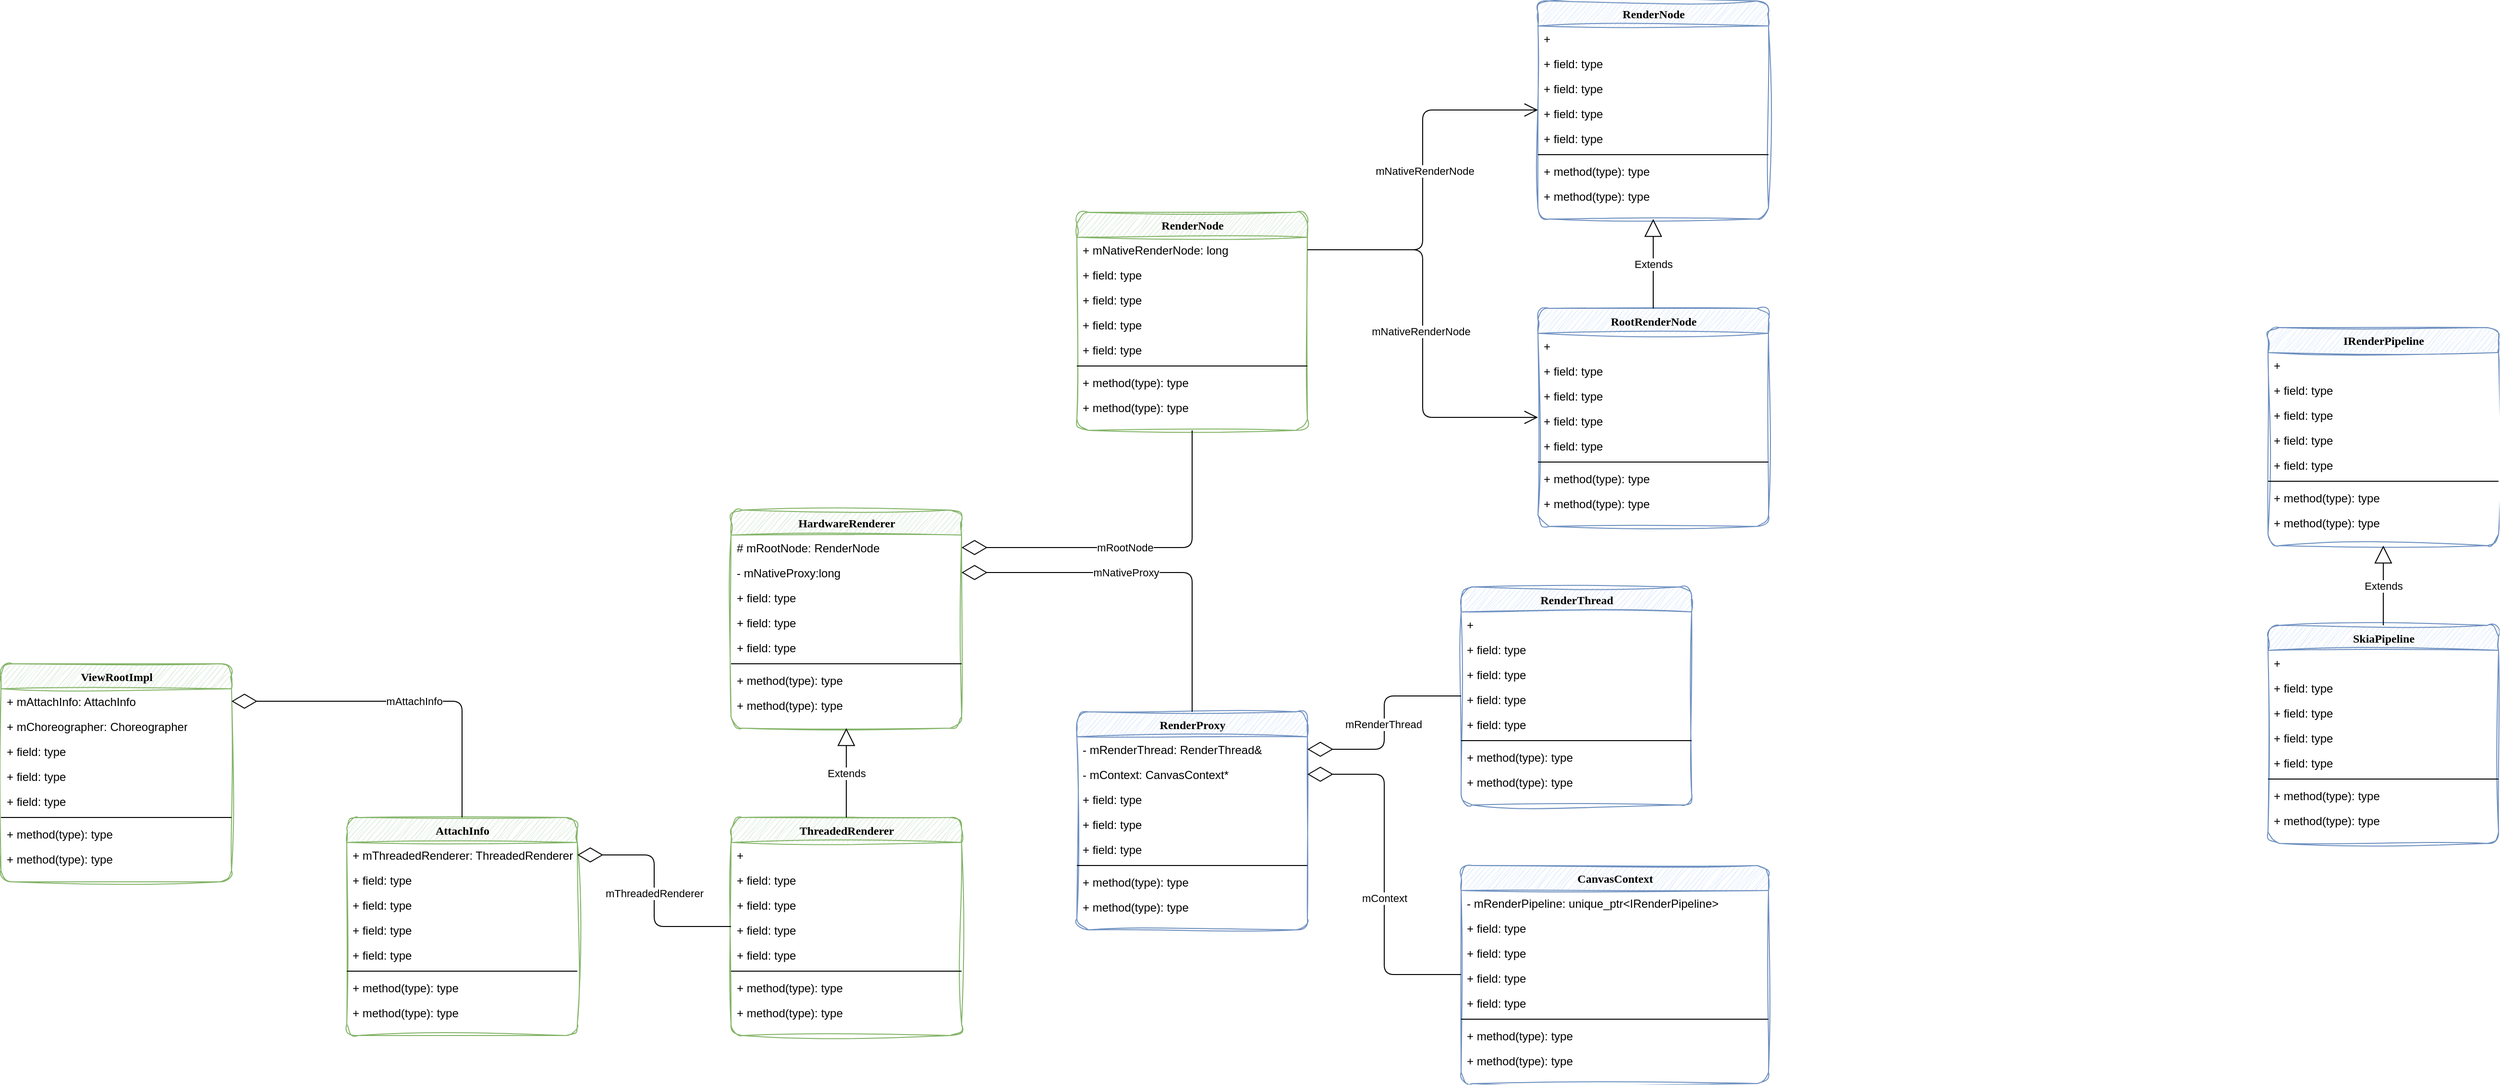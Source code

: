 <mxfile version="25.0.3">
  <diagram name="Page-1" id="9f46799a-70d6-7492-0946-bef42562c5a5">
    <mxGraphModel dx="1736" dy="1809" grid="1" gridSize="10" guides="1" tooltips="1" connect="1" arrows="1" fold="1" page="1" pageScale="1" pageWidth="1100" pageHeight="850" background="none" math="0" shadow="0">
      <root>
        <mxCell id="0" />
        <mxCell id="1" parent="0" />
        <mxCell id="78961159f06e98e8-17" value="ViewRootImpl" style="swimlane;html=1;fontStyle=1;align=center;verticalAlign=top;childLayout=stackLayout;horizontal=1;startSize=26;horizontalStack=0;resizeParent=1;resizeLast=0;collapsible=1;marginBottom=0;swimlaneFillColor=#ffffff;rounded=1;shadow=0;comic=0;labelBackgroundColor=none;strokeWidth=1;fillColor=#d5e8d4;fontFamily=Verdana;fontSize=12;strokeColor=#82b366;sketch=1;curveFitting=1;jiggle=2;" parent="1" vertex="1">
          <mxGeometry x="120" y="80" width="240" height="227" as="geometry" />
        </mxCell>
        <mxCell id="78961159f06e98e8-21" value="+ mAttachInfo: AttachInfo" style="text;html=1;strokeColor=none;fillColor=none;align=left;verticalAlign=top;spacingLeft=4;spacingRight=4;whiteSpace=wrap;overflow=hidden;rotatable=0;points=[[0,0.5],[1,0.5]];portConstraint=eastwest;" parent="78961159f06e98e8-17" vertex="1">
          <mxGeometry y="26" width="240" height="26" as="geometry" />
        </mxCell>
        <mxCell id="78961159f06e98e8-23" value="+ mChoreographer: Choreographer" style="text;html=1;strokeColor=none;fillColor=none;align=left;verticalAlign=top;spacingLeft=4;spacingRight=4;whiteSpace=wrap;overflow=hidden;rotatable=0;points=[[0,0.5],[1,0.5]];portConstraint=eastwest;" parent="78961159f06e98e8-17" vertex="1">
          <mxGeometry y="52" width="240" height="26" as="geometry" />
        </mxCell>
        <mxCell id="78961159f06e98e8-25" value="+ field: type" style="text;html=1;strokeColor=none;fillColor=none;align=left;verticalAlign=top;spacingLeft=4;spacingRight=4;whiteSpace=wrap;overflow=hidden;rotatable=0;points=[[0,0.5],[1,0.5]];portConstraint=eastwest;" parent="78961159f06e98e8-17" vertex="1">
          <mxGeometry y="78" width="240" height="26" as="geometry" />
        </mxCell>
        <mxCell id="78961159f06e98e8-26" value="+ field: type" style="text;html=1;strokeColor=none;fillColor=none;align=left;verticalAlign=top;spacingLeft=4;spacingRight=4;whiteSpace=wrap;overflow=hidden;rotatable=0;points=[[0,0.5],[1,0.5]];portConstraint=eastwest;" parent="78961159f06e98e8-17" vertex="1">
          <mxGeometry y="104" width="240" height="26" as="geometry" />
        </mxCell>
        <mxCell id="78961159f06e98e8-24" value="+ field: type" style="text;html=1;strokeColor=none;fillColor=none;align=left;verticalAlign=top;spacingLeft=4;spacingRight=4;whiteSpace=wrap;overflow=hidden;rotatable=0;points=[[0,0.5],[1,0.5]];portConstraint=eastwest;" parent="78961159f06e98e8-17" vertex="1">
          <mxGeometry y="130" width="240" height="26" as="geometry" />
        </mxCell>
        <mxCell id="78961159f06e98e8-19" value="" style="line;html=1;strokeWidth=1;fillColor=none;align=left;verticalAlign=middle;spacingTop=-1;spacingLeft=3;spacingRight=3;rotatable=0;labelPosition=right;points=[];portConstraint=eastwest;" parent="78961159f06e98e8-17" vertex="1">
          <mxGeometry y="156" width="240" height="8" as="geometry" />
        </mxCell>
        <mxCell id="78961159f06e98e8-20" value="+ method(type): type" style="text;html=1;strokeColor=none;fillColor=none;align=left;verticalAlign=top;spacingLeft=4;spacingRight=4;whiteSpace=wrap;overflow=hidden;rotatable=0;points=[[0,0.5],[1,0.5]];portConstraint=eastwest;" parent="78961159f06e98e8-17" vertex="1">
          <mxGeometry y="164" width="240" height="26" as="geometry" />
        </mxCell>
        <mxCell id="78961159f06e98e8-27" value="+ method(type): type" style="text;html=1;strokeColor=none;fillColor=none;align=left;verticalAlign=top;spacingLeft=4;spacingRight=4;whiteSpace=wrap;overflow=hidden;rotatable=0;points=[[0,0.5],[1,0.5]];portConstraint=eastwest;" parent="78961159f06e98e8-17" vertex="1">
          <mxGeometry y="190" width="240" height="26" as="geometry" />
        </mxCell>
        <mxCell id="otttcu7d9Ce8A3Ge1HaT-2" value="&lt;div&gt;AttachInfo&lt;/div&gt;" style="swimlane;html=1;fontStyle=1;align=center;verticalAlign=top;childLayout=stackLayout;horizontal=1;startSize=26;horizontalStack=0;resizeParent=1;resizeLast=0;collapsible=1;marginBottom=0;swimlaneFillColor=#ffffff;rounded=1;shadow=0;comic=0;labelBackgroundColor=none;strokeWidth=1;fillColor=#d5e8d4;fontFamily=Verdana;fontSize=12;strokeColor=#82b366;sketch=1;curveFitting=1;jiggle=2;" parent="1" vertex="1">
          <mxGeometry x="480" y="240" width="240" height="227" as="geometry" />
        </mxCell>
        <mxCell id="otttcu7d9Ce8A3Ge1HaT-3" value="+ mThreadedRenderer: ThreadedRenderer" style="text;html=1;strokeColor=none;fillColor=none;align=left;verticalAlign=top;spacingLeft=4;spacingRight=4;whiteSpace=wrap;overflow=hidden;rotatable=0;points=[[0,0.5],[1,0.5]];portConstraint=eastwest;" parent="otttcu7d9Ce8A3Ge1HaT-2" vertex="1">
          <mxGeometry y="26" width="240" height="26" as="geometry" />
        </mxCell>
        <mxCell id="otttcu7d9Ce8A3Ge1HaT-4" value="+ field: type" style="text;html=1;strokeColor=none;fillColor=none;align=left;verticalAlign=top;spacingLeft=4;spacingRight=4;whiteSpace=wrap;overflow=hidden;rotatable=0;points=[[0,0.5],[1,0.5]];portConstraint=eastwest;" parent="otttcu7d9Ce8A3Ge1HaT-2" vertex="1">
          <mxGeometry y="52" width="240" height="26" as="geometry" />
        </mxCell>
        <mxCell id="otttcu7d9Ce8A3Ge1HaT-5" value="+ field: type" style="text;html=1;strokeColor=none;fillColor=none;align=left;verticalAlign=top;spacingLeft=4;spacingRight=4;whiteSpace=wrap;overflow=hidden;rotatable=0;points=[[0,0.5],[1,0.5]];portConstraint=eastwest;" parent="otttcu7d9Ce8A3Ge1HaT-2" vertex="1">
          <mxGeometry y="78" width="240" height="26" as="geometry" />
        </mxCell>
        <mxCell id="otttcu7d9Ce8A3Ge1HaT-6" value="+ field: type" style="text;html=1;strokeColor=none;fillColor=none;align=left;verticalAlign=top;spacingLeft=4;spacingRight=4;whiteSpace=wrap;overflow=hidden;rotatable=0;points=[[0,0.5],[1,0.5]];portConstraint=eastwest;" parent="otttcu7d9Ce8A3Ge1HaT-2" vertex="1">
          <mxGeometry y="104" width="240" height="26" as="geometry" />
        </mxCell>
        <mxCell id="otttcu7d9Ce8A3Ge1HaT-7" value="+ field: type" style="text;html=1;strokeColor=none;fillColor=none;align=left;verticalAlign=top;spacingLeft=4;spacingRight=4;whiteSpace=wrap;overflow=hidden;rotatable=0;points=[[0,0.5],[1,0.5]];portConstraint=eastwest;" parent="otttcu7d9Ce8A3Ge1HaT-2" vertex="1">
          <mxGeometry y="130" width="240" height="26" as="geometry" />
        </mxCell>
        <mxCell id="otttcu7d9Ce8A3Ge1HaT-8" value="" style="line;html=1;strokeWidth=1;fillColor=none;align=left;verticalAlign=middle;spacingTop=-1;spacingLeft=3;spacingRight=3;rotatable=0;labelPosition=right;points=[];portConstraint=eastwest;" parent="otttcu7d9Ce8A3Ge1HaT-2" vertex="1">
          <mxGeometry y="156" width="240" height="8" as="geometry" />
        </mxCell>
        <mxCell id="otttcu7d9Ce8A3Ge1HaT-9" value="+ method(type): type" style="text;html=1;strokeColor=none;fillColor=none;align=left;verticalAlign=top;spacingLeft=4;spacingRight=4;whiteSpace=wrap;overflow=hidden;rotatable=0;points=[[0,0.5],[1,0.5]];portConstraint=eastwest;" parent="otttcu7d9Ce8A3Ge1HaT-2" vertex="1">
          <mxGeometry y="164" width="240" height="26" as="geometry" />
        </mxCell>
        <mxCell id="otttcu7d9Ce8A3Ge1HaT-10" value="+ method(type): type" style="text;html=1;strokeColor=none;fillColor=none;align=left;verticalAlign=top;spacingLeft=4;spacingRight=4;whiteSpace=wrap;overflow=hidden;rotatable=0;points=[[0,0.5],[1,0.5]];portConstraint=eastwest;" parent="otttcu7d9Ce8A3Ge1HaT-2" vertex="1">
          <mxGeometry y="190" width="240" height="26" as="geometry" />
        </mxCell>
        <mxCell id="otttcu7d9Ce8A3Ge1HaT-17" value="ThreadedRenderer" style="swimlane;html=1;fontStyle=1;align=center;verticalAlign=top;childLayout=stackLayout;horizontal=1;startSize=26;horizontalStack=0;resizeParent=1;resizeLast=0;collapsible=1;marginBottom=0;swimlaneFillColor=#ffffff;rounded=1;shadow=0;comic=0;labelBackgroundColor=none;strokeWidth=1;fillColor=#d5e8d4;fontFamily=Verdana;fontSize=12;strokeColor=#82b366;sketch=1;curveFitting=1;jiggle=2;" parent="1" vertex="1">
          <mxGeometry x="880" y="240" width="240" height="227" as="geometry">
            <mxRectangle x="880" y="240" width="150" height="30" as="alternateBounds" />
          </mxGeometry>
        </mxCell>
        <mxCell id="otttcu7d9Ce8A3Ge1HaT-18" value="+" style="text;html=1;strokeColor=none;fillColor=none;align=left;verticalAlign=top;spacingLeft=4;spacingRight=4;whiteSpace=wrap;overflow=hidden;rotatable=0;points=[[0,0.5],[1,0.5]];portConstraint=eastwest;" parent="otttcu7d9Ce8A3Ge1HaT-17" vertex="1">
          <mxGeometry y="26" width="240" height="26" as="geometry" />
        </mxCell>
        <mxCell id="otttcu7d9Ce8A3Ge1HaT-19" value="+ field: type" style="text;html=1;strokeColor=none;fillColor=none;align=left;verticalAlign=top;spacingLeft=4;spacingRight=4;whiteSpace=wrap;overflow=hidden;rotatable=0;points=[[0,0.5],[1,0.5]];portConstraint=eastwest;" parent="otttcu7d9Ce8A3Ge1HaT-17" vertex="1">
          <mxGeometry y="52" width="240" height="26" as="geometry" />
        </mxCell>
        <mxCell id="otttcu7d9Ce8A3Ge1HaT-20" value="+ field: type" style="text;html=1;strokeColor=none;fillColor=none;align=left;verticalAlign=top;spacingLeft=4;spacingRight=4;whiteSpace=wrap;overflow=hidden;rotatable=0;points=[[0,0.5],[1,0.5]];portConstraint=eastwest;" parent="otttcu7d9Ce8A3Ge1HaT-17" vertex="1">
          <mxGeometry y="78" width="240" height="26" as="geometry" />
        </mxCell>
        <mxCell id="otttcu7d9Ce8A3Ge1HaT-21" value="+ field: type" style="text;html=1;strokeColor=none;fillColor=none;align=left;verticalAlign=top;spacingLeft=4;spacingRight=4;whiteSpace=wrap;overflow=hidden;rotatable=0;points=[[0,0.5],[1,0.5]];portConstraint=eastwest;" parent="otttcu7d9Ce8A3Ge1HaT-17" vertex="1">
          <mxGeometry y="104" width="240" height="26" as="geometry" />
        </mxCell>
        <mxCell id="otttcu7d9Ce8A3Ge1HaT-22" value="+ field: type" style="text;html=1;strokeColor=none;fillColor=none;align=left;verticalAlign=top;spacingLeft=4;spacingRight=4;whiteSpace=wrap;overflow=hidden;rotatable=0;points=[[0,0.5],[1,0.5]];portConstraint=eastwest;" parent="otttcu7d9Ce8A3Ge1HaT-17" vertex="1">
          <mxGeometry y="130" width="240" height="26" as="geometry" />
        </mxCell>
        <mxCell id="otttcu7d9Ce8A3Ge1HaT-23" value="" style="line;html=1;strokeWidth=1;fillColor=none;align=left;verticalAlign=middle;spacingTop=-1;spacingLeft=3;spacingRight=3;rotatable=0;labelPosition=right;points=[];portConstraint=eastwest;" parent="otttcu7d9Ce8A3Ge1HaT-17" vertex="1">
          <mxGeometry y="156" width="240" height="8" as="geometry" />
        </mxCell>
        <mxCell id="otttcu7d9Ce8A3Ge1HaT-24" value="+ method(type): type" style="text;html=1;strokeColor=none;fillColor=none;align=left;verticalAlign=top;spacingLeft=4;spacingRight=4;whiteSpace=wrap;overflow=hidden;rotatable=0;points=[[0,0.5],[1,0.5]];portConstraint=eastwest;" parent="otttcu7d9Ce8A3Ge1HaT-17" vertex="1">
          <mxGeometry y="164" width="240" height="26" as="geometry" />
        </mxCell>
        <mxCell id="otttcu7d9Ce8A3Ge1HaT-25" value="+ method(type): type" style="text;html=1;strokeColor=none;fillColor=none;align=left;verticalAlign=top;spacingLeft=4;spacingRight=4;whiteSpace=wrap;overflow=hidden;rotatable=0;points=[[0,0.5],[1,0.5]];portConstraint=eastwest;" parent="otttcu7d9Ce8A3Ge1HaT-17" vertex="1">
          <mxGeometry y="190" width="240" height="26" as="geometry" />
        </mxCell>
        <mxCell id="otttcu7d9Ce8A3Ge1HaT-26" value="HardwareRenderer" style="swimlane;html=1;fontStyle=1;align=center;verticalAlign=top;childLayout=stackLayout;horizontal=1;startSize=26;horizontalStack=0;resizeParent=1;resizeLast=0;collapsible=1;marginBottom=0;swimlaneFillColor=#ffffff;rounded=1;shadow=0;comic=0;labelBackgroundColor=none;strokeWidth=1;fillColor=#d5e8d4;fontFamily=Verdana;fontSize=12;strokeColor=#82b366;sketch=1;curveFitting=1;jiggle=2;" parent="1" vertex="1">
          <mxGeometry x="880" y="-80" width="240" height="227" as="geometry" />
        </mxCell>
        <mxCell id="otttcu7d9Ce8A3Ge1HaT-27" value="# mRootNode: RenderNode" style="text;html=1;strokeColor=none;fillColor=none;align=left;verticalAlign=top;spacingLeft=4;spacingRight=4;whiteSpace=wrap;overflow=hidden;rotatable=0;points=[[0,0.5],[1,0.5]];portConstraint=eastwest;" parent="otttcu7d9Ce8A3Ge1HaT-26" vertex="1">
          <mxGeometry y="26" width="240" height="26" as="geometry" />
        </mxCell>
        <mxCell id="otttcu7d9Ce8A3Ge1HaT-28" value="- mNativeProxy:long" style="text;html=1;strokeColor=none;fillColor=none;align=left;verticalAlign=top;spacingLeft=4;spacingRight=4;whiteSpace=wrap;overflow=hidden;rotatable=0;points=[[0,0.5],[1,0.5]];portConstraint=eastwest;" parent="otttcu7d9Ce8A3Ge1HaT-26" vertex="1">
          <mxGeometry y="52" width="240" height="26" as="geometry" />
        </mxCell>
        <mxCell id="otttcu7d9Ce8A3Ge1HaT-29" value="+ field: type" style="text;html=1;strokeColor=none;fillColor=none;align=left;verticalAlign=top;spacingLeft=4;spacingRight=4;whiteSpace=wrap;overflow=hidden;rotatable=0;points=[[0,0.5],[1,0.5]];portConstraint=eastwest;" parent="otttcu7d9Ce8A3Ge1HaT-26" vertex="1">
          <mxGeometry y="78" width="240" height="26" as="geometry" />
        </mxCell>
        <mxCell id="otttcu7d9Ce8A3Ge1HaT-30" value="+ field: type" style="text;html=1;strokeColor=none;fillColor=none;align=left;verticalAlign=top;spacingLeft=4;spacingRight=4;whiteSpace=wrap;overflow=hidden;rotatable=0;points=[[0,0.5],[1,0.5]];portConstraint=eastwest;" parent="otttcu7d9Ce8A3Ge1HaT-26" vertex="1">
          <mxGeometry y="104" width="240" height="26" as="geometry" />
        </mxCell>
        <mxCell id="otttcu7d9Ce8A3Ge1HaT-31" value="+ field: type" style="text;html=1;strokeColor=none;fillColor=none;align=left;verticalAlign=top;spacingLeft=4;spacingRight=4;whiteSpace=wrap;overflow=hidden;rotatable=0;points=[[0,0.5],[1,0.5]];portConstraint=eastwest;" parent="otttcu7d9Ce8A3Ge1HaT-26" vertex="1">
          <mxGeometry y="130" width="240" height="26" as="geometry" />
        </mxCell>
        <mxCell id="otttcu7d9Ce8A3Ge1HaT-32" value="" style="line;html=1;strokeWidth=1;fillColor=none;align=left;verticalAlign=middle;spacingTop=-1;spacingLeft=3;spacingRight=3;rotatable=0;labelPosition=right;points=[];portConstraint=eastwest;" parent="otttcu7d9Ce8A3Ge1HaT-26" vertex="1">
          <mxGeometry y="156" width="240" height="8" as="geometry" />
        </mxCell>
        <mxCell id="otttcu7d9Ce8A3Ge1HaT-33" value="+ method(type): type" style="text;html=1;strokeColor=none;fillColor=none;align=left;verticalAlign=top;spacingLeft=4;spacingRight=4;whiteSpace=wrap;overflow=hidden;rotatable=0;points=[[0,0.5],[1,0.5]];portConstraint=eastwest;" parent="otttcu7d9Ce8A3Ge1HaT-26" vertex="1">
          <mxGeometry y="164" width="240" height="26" as="geometry" />
        </mxCell>
        <mxCell id="otttcu7d9Ce8A3Ge1HaT-34" value="+ method(type): type" style="text;html=1;strokeColor=none;fillColor=none;align=left;verticalAlign=top;spacingLeft=4;spacingRight=4;whiteSpace=wrap;overflow=hidden;rotatable=0;points=[[0,0.5],[1,0.5]];portConstraint=eastwest;" parent="otttcu7d9Ce8A3Ge1HaT-26" vertex="1">
          <mxGeometry y="190" width="240" height="26" as="geometry" />
        </mxCell>
        <mxCell id="otttcu7d9Ce8A3Ge1HaT-37" value="Extends" style="endArrow=block;endSize=16;endFill=0;html=1;rounded=1;edgeStyle=orthogonalEdgeStyle;" parent="1" source="otttcu7d9Ce8A3Ge1HaT-17" target="otttcu7d9Ce8A3Ge1HaT-26" edge="1">
          <mxGeometry width="160" relative="1" as="geometry">
            <mxPoint x="400" y="-150" as="sourcePoint" />
            <mxPoint x="560" y="-150" as="targetPoint" />
          </mxGeometry>
        </mxCell>
        <mxCell id="otttcu7d9Ce8A3Ge1HaT-38" value="RenderNode" style="swimlane;html=1;fontStyle=1;align=center;verticalAlign=top;childLayout=stackLayout;horizontal=1;startSize=26;horizontalStack=0;resizeParent=1;resizeLast=0;collapsible=1;marginBottom=0;swimlaneFillColor=#ffffff;rounded=1;shadow=0;comic=0;labelBackgroundColor=none;strokeWidth=1;fillColor=#dae8fc;fontFamily=Verdana;fontSize=12;strokeColor=#6c8ebf;sketch=1;curveFitting=1;jiggle=2;" parent="1" vertex="1">
          <mxGeometry x="1720" y="-610" width="240" height="227" as="geometry" />
        </mxCell>
        <mxCell id="otttcu7d9Ce8A3Ge1HaT-39" value="+ " style="text;html=1;strokeColor=none;fillColor=none;align=left;verticalAlign=top;spacingLeft=4;spacingRight=4;whiteSpace=wrap;overflow=hidden;rotatable=0;points=[[0,0.5],[1,0.5]];portConstraint=eastwest;" parent="otttcu7d9Ce8A3Ge1HaT-38" vertex="1">
          <mxGeometry y="26" width="240" height="26" as="geometry" />
        </mxCell>
        <mxCell id="otttcu7d9Ce8A3Ge1HaT-40" value="+ field: type" style="text;html=1;strokeColor=none;fillColor=none;align=left;verticalAlign=top;spacingLeft=4;spacingRight=4;whiteSpace=wrap;overflow=hidden;rotatable=0;points=[[0,0.5],[1,0.5]];portConstraint=eastwest;" parent="otttcu7d9Ce8A3Ge1HaT-38" vertex="1">
          <mxGeometry y="52" width="240" height="26" as="geometry" />
        </mxCell>
        <mxCell id="otttcu7d9Ce8A3Ge1HaT-41" value="+ field: type" style="text;html=1;strokeColor=none;fillColor=none;align=left;verticalAlign=top;spacingLeft=4;spacingRight=4;whiteSpace=wrap;overflow=hidden;rotatable=0;points=[[0,0.5],[1,0.5]];portConstraint=eastwest;" parent="otttcu7d9Ce8A3Ge1HaT-38" vertex="1">
          <mxGeometry y="78" width="240" height="26" as="geometry" />
        </mxCell>
        <mxCell id="otttcu7d9Ce8A3Ge1HaT-42" value="+ field: type" style="text;html=1;strokeColor=none;fillColor=none;align=left;verticalAlign=top;spacingLeft=4;spacingRight=4;whiteSpace=wrap;overflow=hidden;rotatable=0;points=[[0,0.5],[1,0.5]];portConstraint=eastwest;" parent="otttcu7d9Ce8A3Ge1HaT-38" vertex="1">
          <mxGeometry y="104" width="240" height="26" as="geometry" />
        </mxCell>
        <mxCell id="otttcu7d9Ce8A3Ge1HaT-43" value="+ field: type" style="text;html=1;strokeColor=none;fillColor=none;align=left;verticalAlign=top;spacingLeft=4;spacingRight=4;whiteSpace=wrap;overflow=hidden;rotatable=0;points=[[0,0.5],[1,0.5]];portConstraint=eastwest;" parent="otttcu7d9Ce8A3Ge1HaT-38" vertex="1">
          <mxGeometry y="130" width="240" height="26" as="geometry" />
        </mxCell>
        <mxCell id="otttcu7d9Ce8A3Ge1HaT-44" value="" style="line;html=1;strokeWidth=1;fillColor=none;align=left;verticalAlign=middle;spacingTop=-1;spacingLeft=3;spacingRight=3;rotatable=0;labelPosition=right;points=[];portConstraint=eastwest;" parent="otttcu7d9Ce8A3Ge1HaT-38" vertex="1">
          <mxGeometry y="156" width="240" height="8" as="geometry" />
        </mxCell>
        <mxCell id="otttcu7d9Ce8A3Ge1HaT-45" value="+ method(type): type" style="text;html=1;strokeColor=none;fillColor=none;align=left;verticalAlign=top;spacingLeft=4;spacingRight=4;whiteSpace=wrap;overflow=hidden;rotatable=0;points=[[0,0.5],[1,0.5]];portConstraint=eastwest;" parent="otttcu7d9Ce8A3Ge1HaT-38" vertex="1">
          <mxGeometry y="164" width="240" height="26" as="geometry" />
        </mxCell>
        <mxCell id="otttcu7d9Ce8A3Ge1HaT-46" value="+ method(type): type" style="text;html=1;strokeColor=none;fillColor=none;align=left;verticalAlign=top;spacingLeft=4;spacingRight=4;whiteSpace=wrap;overflow=hidden;rotatable=0;points=[[0,0.5],[1,0.5]];portConstraint=eastwest;" parent="otttcu7d9Ce8A3Ge1HaT-38" vertex="1">
          <mxGeometry y="190" width="240" height="26" as="geometry" />
        </mxCell>
        <mxCell id="otttcu7d9Ce8A3Ge1HaT-47" value="RootRenderNode" style="swimlane;html=1;fontStyle=1;align=center;verticalAlign=top;childLayout=stackLayout;horizontal=1;startSize=26;horizontalStack=0;resizeParent=1;resizeLast=0;collapsible=1;marginBottom=0;swimlaneFillColor=#ffffff;rounded=1;shadow=0;comic=0;labelBackgroundColor=none;strokeWidth=1;fillColor=#dae8fc;fontFamily=Verdana;fontSize=12;strokeColor=#6c8ebf;sketch=1;curveFitting=1;jiggle=2;" parent="1" vertex="1">
          <mxGeometry x="1720" y="-290" width="240" height="227" as="geometry" />
        </mxCell>
        <mxCell id="otttcu7d9Ce8A3Ge1HaT-48" value="+ " style="text;html=1;strokeColor=none;fillColor=none;align=left;verticalAlign=top;spacingLeft=4;spacingRight=4;whiteSpace=wrap;overflow=hidden;rotatable=0;points=[[0,0.5],[1,0.5]];portConstraint=eastwest;" parent="otttcu7d9Ce8A3Ge1HaT-47" vertex="1">
          <mxGeometry y="26" width="240" height="26" as="geometry" />
        </mxCell>
        <mxCell id="otttcu7d9Ce8A3Ge1HaT-49" value="+ field: type" style="text;html=1;strokeColor=none;fillColor=none;align=left;verticalAlign=top;spacingLeft=4;spacingRight=4;whiteSpace=wrap;overflow=hidden;rotatable=0;points=[[0,0.5],[1,0.5]];portConstraint=eastwest;" parent="otttcu7d9Ce8A3Ge1HaT-47" vertex="1">
          <mxGeometry y="52" width="240" height="26" as="geometry" />
        </mxCell>
        <mxCell id="otttcu7d9Ce8A3Ge1HaT-50" value="+ field: type" style="text;html=1;strokeColor=none;fillColor=none;align=left;verticalAlign=top;spacingLeft=4;spacingRight=4;whiteSpace=wrap;overflow=hidden;rotatable=0;points=[[0,0.5],[1,0.5]];portConstraint=eastwest;" parent="otttcu7d9Ce8A3Ge1HaT-47" vertex="1">
          <mxGeometry y="78" width="240" height="26" as="geometry" />
        </mxCell>
        <mxCell id="otttcu7d9Ce8A3Ge1HaT-51" value="+ field: type" style="text;html=1;strokeColor=none;fillColor=none;align=left;verticalAlign=top;spacingLeft=4;spacingRight=4;whiteSpace=wrap;overflow=hidden;rotatable=0;points=[[0,0.5],[1,0.5]];portConstraint=eastwest;" parent="otttcu7d9Ce8A3Ge1HaT-47" vertex="1">
          <mxGeometry y="104" width="240" height="26" as="geometry" />
        </mxCell>
        <mxCell id="otttcu7d9Ce8A3Ge1HaT-52" value="+ field: type" style="text;html=1;strokeColor=none;fillColor=none;align=left;verticalAlign=top;spacingLeft=4;spacingRight=4;whiteSpace=wrap;overflow=hidden;rotatable=0;points=[[0,0.5],[1,0.5]];portConstraint=eastwest;" parent="otttcu7d9Ce8A3Ge1HaT-47" vertex="1">
          <mxGeometry y="130" width="240" height="26" as="geometry" />
        </mxCell>
        <mxCell id="otttcu7d9Ce8A3Ge1HaT-53" value="" style="line;html=1;strokeWidth=1;fillColor=none;align=left;verticalAlign=middle;spacingTop=-1;spacingLeft=3;spacingRight=3;rotatable=0;labelPosition=right;points=[];portConstraint=eastwest;" parent="otttcu7d9Ce8A3Ge1HaT-47" vertex="1">
          <mxGeometry y="156" width="240" height="8" as="geometry" />
        </mxCell>
        <mxCell id="otttcu7d9Ce8A3Ge1HaT-54" value="+ method(type): type" style="text;html=1;strokeColor=none;fillColor=none;align=left;verticalAlign=top;spacingLeft=4;spacingRight=4;whiteSpace=wrap;overflow=hidden;rotatable=0;points=[[0,0.5],[1,0.5]];portConstraint=eastwest;" parent="otttcu7d9Ce8A3Ge1HaT-47" vertex="1">
          <mxGeometry y="164" width="240" height="26" as="geometry" />
        </mxCell>
        <mxCell id="otttcu7d9Ce8A3Ge1HaT-55" value="+ method(type): type" style="text;html=1;strokeColor=none;fillColor=none;align=left;verticalAlign=top;spacingLeft=4;spacingRight=4;whiteSpace=wrap;overflow=hidden;rotatable=0;points=[[0,0.5],[1,0.5]];portConstraint=eastwest;" parent="otttcu7d9Ce8A3Ge1HaT-47" vertex="1">
          <mxGeometry y="190" width="240" height="26" as="geometry" />
        </mxCell>
        <mxCell id="otttcu7d9Ce8A3Ge1HaT-56" value="Extends" style="endArrow=block;endSize=16;endFill=0;html=1;rounded=1;edgeStyle=orthogonalEdgeStyle;" parent="1" source="otttcu7d9Ce8A3Ge1HaT-47" target="otttcu7d9Ce8A3Ge1HaT-38" edge="1">
          <mxGeometry width="160" relative="1" as="geometry">
            <mxPoint x="1320" y="-600" as="sourcePoint" />
            <mxPoint x="1480" y="-600" as="targetPoint" />
          </mxGeometry>
        </mxCell>
        <mxCell id="otttcu7d9Ce8A3Ge1HaT-57" value="RenderNode" style="swimlane;html=1;fontStyle=1;align=center;verticalAlign=top;childLayout=stackLayout;horizontal=1;startSize=26;horizontalStack=0;resizeParent=1;resizeLast=0;collapsible=1;marginBottom=0;swimlaneFillColor=#ffffff;rounded=1;shadow=0;comic=0;labelBackgroundColor=none;strokeWidth=1;fillColor=#d5e8d4;fontFamily=Verdana;fontSize=12;strokeColor=#82b366;sketch=1;curveFitting=1;jiggle=2;" parent="1" vertex="1">
          <mxGeometry x="1240" y="-390" width="240" height="227" as="geometry" />
        </mxCell>
        <mxCell id="otttcu7d9Ce8A3Ge1HaT-58" value="+ mNativeRenderNode: long" style="text;html=1;strokeColor=none;fillColor=none;align=left;verticalAlign=top;spacingLeft=4;spacingRight=4;whiteSpace=wrap;overflow=hidden;rotatable=0;points=[[0,0.5],[1,0.5]];portConstraint=eastwest;" parent="otttcu7d9Ce8A3Ge1HaT-57" vertex="1">
          <mxGeometry y="26" width="240" height="26" as="geometry" />
        </mxCell>
        <mxCell id="otttcu7d9Ce8A3Ge1HaT-59" value="+ field: type" style="text;html=1;strokeColor=none;fillColor=none;align=left;verticalAlign=top;spacingLeft=4;spacingRight=4;whiteSpace=wrap;overflow=hidden;rotatable=0;points=[[0,0.5],[1,0.5]];portConstraint=eastwest;" parent="otttcu7d9Ce8A3Ge1HaT-57" vertex="1">
          <mxGeometry y="52" width="240" height="26" as="geometry" />
        </mxCell>
        <mxCell id="otttcu7d9Ce8A3Ge1HaT-60" value="+ field: type" style="text;html=1;strokeColor=none;fillColor=none;align=left;verticalAlign=top;spacingLeft=4;spacingRight=4;whiteSpace=wrap;overflow=hidden;rotatable=0;points=[[0,0.5],[1,0.5]];portConstraint=eastwest;" parent="otttcu7d9Ce8A3Ge1HaT-57" vertex="1">
          <mxGeometry y="78" width="240" height="26" as="geometry" />
        </mxCell>
        <mxCell id="otttcu7d9Ce8A3Ge1HaT-61" value="+ field: type" style="text;html=1;strokeColor=none;fillColor=none;align=left;verticalAlign=top;spacingLeft=4;spacingRight=4;whiteSpace=wrap;overflow=hidden;rotatable=0;points=[[0,0.5],[1,0.5]];portConstraint=eastwest;" parent="otttcu7d9Ce8A3Ge1HaT-57" vertex="1">
          <mxGeometry y="104" width="240" height="26" as="geometry" />
        </mxCell>
        <mxCell id="otttcu7d9Ce8A3Ge1HaT-62" value="+ field: type" style="text;html=1;strokeColor=none;fillColor=none;align=left;verticalAlign=top;spacingLeft=4;spacingRight=4;whiteSpace=wrap;overflow=hidden;rotatable=0;points=[[0,0.5],[1,0.5]];portConstraint=eastwest;" parent="otttcu7d9Ce8A3Ge1HaT-57" vertex="1">
          <mxGeometry y="130" width="240" height="26" as="geometry" />
        </mxCell>
        <mxCell id="otttcu7d9Ce8A3Ge1HaT-63" value="" style="line;html=1;strokeWidth=1;fillColor=none;align=left;verticalAlign=middle;spacingTop=-1;spacingLeft=3;spacingRight=3;rotatable=0;labelPosition=right;points=[];portConstraint=eastwest;" parent="otttcu7d9Ce8A3Ge1HaT-57" vertex="1">
          <mxGeometry y="156" width="240" height="8" as="geometry" />
        </mxCell>
        <mxCell id="otttcu7d9Ce8A3Ge1HaT-64" value="+ method(type): type" style="text;html=1;strokeColor=none;fillColor=none;align=left;verticalAlign=top;spacingLeft=4;spacingRight=4;whiteSpace=wrap;overflow=hidden;rotatable=0;points=[[0,0.5],[1,0.5]];portConstraint=eastwest;" parent="otttcu7d9Ce8A3Ge1HaT-57" vertex="1">
          <mxGeometry y="164" width="240" height="26" as="geometry" />
        </mxCell>
        <mxCell id="otttcu7d9Ce8A3Ge1HaT-65" value="+ method(type): type" style="text;html=1;strokeColor=none;fillColor=none;align=left;verticalAlign=top;spacingLeft=4;spacingRight=4;whiteSpace=wrap;overflow=hidden;rotatable=0;points=[[0,0.5],[1,0.5]];portConstraint=eastwest;" parent="otttcu7d9Ce8A3Ge1HaT-57" vertex="1">
          <mxGeometry y="190" width="240" height="26" as="geometry" />
        </mxCell>
        <mxCell id="otttcu7d9Ce8A3Ge1HaT-66" value="" style="endArrow=diamondThin;endFill=0;endSize=24;html=1;rounded=1;edgeStyle=orthogonalEdgeStyle;" parent="1" source="otttcu7d9Ce8A3Ge1HaT-57" target="otttcu7d9Ce8A3Ge1HaT-27" edge="1">
          <mxGeometry width="160" relative="1" as="geometry">
            <mxPoint x="610" y="-150" as="sourcePoint" />
            <mxPoint x="770" y="-150" as="targetPoint" />
          </mxGeometry>
        </mxCell>
        <mxCell id="fws_50bchqmlDG1o5LzW-1" value="mRootNode" style="edgeLabel;html=1;align=center;verticalAlign=middle;resizable=0;points=[];" vertex="1" connectable="0" parent="otttcu7d9Ce8A3Ge1HaT-66">
          <mxGeometry x="0.039" y="-1" relative="1" as="geometry">
            <mxPoint x="-4" y="1" as="offset" />
          </mxGeometry>
        </mxCell>
        <mxCell id="otttcu7d9Ce8A3Ge1HaT-67" value="" style="endArrow=diamondThin;endFill=0;endSize=24;html=1;rounded=1;edgeStyle=orthogonalEdgeStyle;curved=0;" parent="1" source="otttcu7d9Ce8A3Ge1HaT-2" target="78961159f06e98e8-21" edge="1">
          <mxGeometry width="160" relative="1" as="geometry">
            <mxPoint x="290" y="-140" as="sourcePoint" />
            <mxPoint x="450" y="-140" as="targetPoint" />
          </mxGeometry>
        </mxCell>
        <mxCell id="otttcu7d9Ce8A3Ge1HaT-68" value="mAttachInfo" style="edgeLabel;html=1;align=center;verticalAlign=middle;resizable=0;points=[];" parent="otttcu7d9Ce8A3Ge1HaT-67" vertex="1" connectable="0">
          <mxGeometry x="-0.275" y="4" relative="1" as="geometry">
            <mxPoint x="-40" y="-4" as="offset" />
          </mxGeometry>
        </mxCell>
        <mxCell id="otttcu7d9Ce8A3Ge1HaT-69" value="" style="endArrow=diamondThin;endFill=0;endSize=24;html=1;rounded=1;edgeStyle=orthogonalEdgeStyle;" parent="1" source="otttcu7d9Ce8A3Ge1HaT-17" target="otttcu7d9Ce8A3Ge1HaT-3" edge="1">
          <mxGeometry width="160" relative="1" as="geometry">
            <mxPoint x="550" y="-190" as="sourcePoint" />
            <mxPoint x="710" y="-190" as="targetPoint" />
          </mxGeometry>
        </mxCell>
        <mxCell id="otttcu7d9Ce8A3Ge1HaT-70" value="mThreadedRenderer" style="edgeLabel;html=1;align=center;verticalAlign=middle;resizable=0;points=[];" parent="otttcu7d9Ce8A3Ge1HaT-69" vertex="1" connectable="0">
          <mxGeometry x="-0.225" relative="1" as="geometry">
            <mxPoint y="-24" as="offset" />
          </mxGeometry>
        </mxCell>
        <mxCell id="fws_50bchqmlDG1o5LzW-2" value="RenderProxy" style="swimlane;html=1;fontStyle=1;align=center;verticalAlign=top;childLayout=stackLayout;horizontal=1;startSize=26;horizontalStack=0;resizeParent=1;resizeLast=0;collapsible=1;marginBottom=0;swimlaneFillColor=#ffffff;rounded=1;shadow=0;comic=0;labelBackgroundColor=none;strokeWidth=1;fillColor=#dae8fc;fontFamily=Verdana;fontSize=12;strokeColor=#6c8ebf;sketch=1;curveFitting=1;jiggle=2;" vertex="1" parent="1">
          <mxGeometry x="1240" y="130" width="240" height="227" as="geometry" />
        </mxCell>
        <mxCell id="fws_50bchqmlDG1o5LzW-4" value="- mRenderThread: RenderThread&amp;amp;" style="text;html=1;strokeColor=none;fillColor=none;align=left;verticalAlign=top;spacingLeft=4;spacingRight=4;whiteSpace=wrap;overflow=hidden;rotatable=0;points=[[0,0.5],[1,0.5]];portConstraint=eastwest;" vertex="1" parent="fws_50bchqmlDG1o5LzW-2">
          <mxGeometry y="26" width="240" height="26" as="geometry" />
        </mxCell>
        <mxCell id="fws_50bchqmlDG1o5LzW-3" value="- mContext: CanvasContext*" style="text;html=1;strokeColor=none;fillColor=none;align=left;verticalAlign=top;spacingLeft=4;spacingRight=4;whiteSpace=wrap;overflow=hidden;rotatable=0;points=[[0,0.5],[1,0.5]];portConstraint=eastwest;" vertex="1" parent="fws_50bchqmlDG1o5LzW-2">
          <mxGeometry y="52" width="240" height="26" as="geometry" />
        </mxCell>
        <mxCell id="fws_50bchqmlDG1o5LzW-5" value="+ field: type" style="text;html=1;strokeColor=none;fillColor=none;align=left;verticalAlign=top;spacingLeft=4;spacingRight=4;whiteSpace=wrap;overflow=hidden;rotatable=0;points=[[0,0.5],[1,0.5]];portConstraint=eastwest;" vertex="1" parent="fws_50bchqmlDG1o5LzW-2">
          <mxGeometry y="78" width="240" height="26" as="geometry" />
        </mxCell>
        <mxCell id="fws_50bchqmlDG1o5LzW-6" value="+ field: type" style="text;html=1;strokeColor=none;fillColor=none;align=left;verticalAlign=top;spacingLeft=4;spacingRight=4;whiteSpace=wrap;overflow=hidden;rotatable=0;points=[[0,0.5],[1,0.5]];portConstraint=eastwest;" vertex="1" parent="fws_50bchqmlDG1o5LzW-2">
          <mxGeometry y="104" width="240" height="26" as="geometry" />
        </mxCell>
        <mxCell id="fws_50bchqmlDG1o5LzW-7" value="+ field: type" style="text;html=1;strokeColor=none;fillColor=none;align=left;verticalAlign=top;spacingLeft=4;spacingRight=4;whiteSpace=wrap;overflow=hidden;rotatable=0;points=[[0,0.5],[1,0.5]];portConstraint=eastwest;" vertex="1" parent="fws_50bchqmlDG1o5LzW-2">
          <mxGeometry y="130" width="240" height="26" as="geometry" />
        </mxCell>
        <mxCell id="fws_50bchqmlDG1o5LzW-8" value="" style="line;html=1;strokeWidth=1;fillColor=none;align=left;verticalAlign=middle;spacingTop=-1;spacingLeft=3;spacingRight=3;rotatable=0;labelPosition=right;points=[];portConstraint=eastwest;" vertex="1" parent="fws_50bchqmlDG1o5LzW-2">
          <mxGeometry y="156" width="240" height="8" as="geometry" />
        </mxCell>
        <mxCell id="fws_50bchqmlDG1o5LzW-9" value="+ method(type): type" style="text;html=1;strokeColor=none;fillColor=none;align=left;verticalAlign=top;spacingLeft=4;spacingRight=4;whiteSpace=wrap;overflow=hidden;rotatable=0;points=[[0,0.5],[1,0.5]];portConstraint=eastwest;" vertex="1" parent="fws_50bchqmlDG1o5LzW-2">
          <mxGeometry y="164" width="240" height="26" as="geometry" />
        </mxCell>
        <mxCell id="fws_50bchqmlDG1o5LzW-10" value="+ method(type): type" style="text;html=1;strokeColor=none;fillColor=none;align=left;verticalAlign=top;spacingLeft=4;spacingRight=4;whiteSpace=wrap;overflow=hidden;rotatable=0;points=[[0,0.5],[1,0.5]];portConstraint=eastwest;" vertex="1" parent="fws_50bchqmlDG1o5LzW-2">
          <mxGeometry y="190" width="240" height="26" as="geometry" />
        </mxCell>
        <mxCell id="fws_50bchqmlDG1o5LzW-11" value="" style="endArrow=diamondThin;endFill=0;endSize=24;html=1;rounded=1;edgeStyle=orthogonalEdgeStyle;curved=0;" edge="1" parent="1" source="fws_50bchqmlDG1o5LzW-2" target="otttcu7d9Ce8A3Ge1HaT-28">
          <mxGeometry width="160" relative="1" as="geometry">
            <mxPoint x="690" y="-230" as="sourcePoint" />
            <mxPoint x="850" y="-230" as="targetPoint" />
          </mxGeometry>
        </mxCell>
        <mxCell id="fws_50bchqmlDG1o5LzW-12" value="mNativeProxy" style="edgeLabel;html=1;align=center;verticalAlign=middle;resizable=0;points=[];" vertex="1" connectable="0" parent="fws_50bchqmlDG1o5LzW-11">
          <mxGeometry x="0.067" y="2" relative="1" as="geometry">
            <mxPoint x="-9" y="-2" as="offset" />
          </mxGeometry>
        </mxCell>
        <mxCell id="fws_50bchqmlDG1o5LzW-13" value="" style="endArrow=open;endFill=1;endSize=12;html=1;rounded=1;edgeStyle=elbowEdgeStyle;" edge="1" parent="1" source="otttcu7d9Ce8A3Ge1HaT-58" target="otttcu7d9Ce8A3Ge1HaT-47">
          <mxGeometry width="160" relative="1" as="geometry">
            <mxPoint x="890" y="-260" as="sourcePoint" />
            <mxPoint x="1050" y="-260" as="targetPoint" />
          </mxGeometry>
        </mxCell>
        <mxCell id="fws_50bchqmlDG1o5LzW-14" value="mNativeRenderNode" style="edgeLabel;html=1;align=center;verticalAlign=middle;resizable=0;points=[];" vertex="1" connectable="0" parent="fws_50bchqmlDG1o5LzW-13">
          <mxGeometry x="-0.079" y="-2" relative="1" as="geometry">
            <mxPoint y="14" as="offset" />
          </mxGeometry>
        </mxCell>
        <mxCell id="fws_50bchqmlDG1o5LzW-15" value="" style="endArrow=open;endFill=1;endSize=12;html=1;rounded=1;edgeStyle=elbowEdgeStyle;curved=0;" edge="1" parent="1" source="otttcu7d9Ce8A3Ge1HaT-58" target="otttcu7d9Ce8A3Ge1HaT-38">
          <mxGeometry width="160" relative="1" as="geometry">
            <mxPoint x="1260" y="-570" as="sourcePoint" />
            <mxPoint x="1420" y="-570" as="targetPoint" />
          </mxGeometry>
        </mxCell>
        <mxCell id="fws_50bchqmlDG1o5LzW-16" value="mNativeRenderNode" style="edgeLabel;html=1;align=center;verticalAlign=middle;resizable=0;points=[];" vertex="1" connectable="0" parent="fws_50bchqmlDG1o5LzW-15">
          <mxGeometry x="0.05" y="-2" relative="1" as="geometry">
            <mxPoint as="offset" />
          </mxGeometry>
        </mxCell>
        <mxCell id="fws_50bchqmlDG1o5LzW-17" value="IRenderPipeline" style="swimlane;html=1;fontStyle=1;align=center;verticalAlign=top;childLayout=stackLayout;horizontal=1;startSize=26;horizontalStack=0;resizeParent=1;resizeLast=0;collapsible=1;marginBottom=0;swimlaneFillColor=#ffffff;rounded=1;shadow=0;comic=0;labelBackgroundColor=none;strokeWidth=1;fillColor=#dae8fc;fontFamily=Verdana;fontSize=12;strokeColor=#6c8ebf;sketch=1;curveFitting=1;jiggle=2;" vertex="1" parent="1">
          <mxGeometry x="2480" y="-270" width="240" height="227" as="geometry" />
        </mxCell>
        <mxCell id="fws_50bchqmlDG1o5LzW-18" value="+ " style="text;html=1;strokeColor=none;fillColor=none;align=left;verticalAlign=top;spacingLeft=4;spacingRight=4;whiteSpace=wrap;overflow=hidden;rotatable=0;points=[[0,0.5],[1,0.5]];portConstraint=eastwest;" vertex="1" parent="fws_50bchqmlDG1o5LzW-17">
          <mxGeometry y="26" width="240" height="26" as="geometry" />
        </mxCell>
        <mxCell id="fws_50bchqmlDG1o5LzW-19" value="+ field: type" style="text;html=1;strokeColor=none;fillColor=none;align=left;verticalAlign=top;spacingLeft=4;spacingRight=4;whiteSpace=wrap;overflow=hidden;rotatable=0;points=[[0,0.5],[1,0.5]];portConstraint=eastwest;" vertex="1" parent="fws_50bchqmlDG1o5LzW-17">
          <mxGeometry y="52" width="240" height="26" as="geometry" />
        </mxCell>
        <mxCell id="fws_50bchqmlDG1o5LzW-20" value="+ field: type" style="text;html=1;strokeColor=none;fillColor=none;align=left;verticalAlign=top;spacingLeft=4;spacingRight=4;whiteSpace=wrap;overflow=hidden;rotatable=0;points=[[0,0.5],[1,0.5]];portConstraint=eastwest;" vertex="1" parent="fws_50bchqmlDG1o5LzW-17">
          <mxGeometry y="78" width="240" height="26" as="geometry" />
        </mxCell>
        <mxCell id="fws_50bchqmlDG1o5LzW-21" value="+ field: type" style="text;html=1;strokeColor=none;fillColor=none;align=left;verticalAlign=top;spacingLeft=4;spacingRight=4;whiteSpace=wrap;overflow=hidden;rotatable=0;points=[[0,0.5],[1,0.5]];portConstraint=eastwest;" vertex="1" parent="fws_50bchqmlDG1o5LzW-17">
          <mxGeometry y="104" width="240" height="26" as="geometry" />
        </mxCell>
        <mxCell id="fws_50bchqmlDG1o5LzW-22" value="+ field: type" style="text;html=1;strokeColor=none;fillColor=none;align=left;verticalAlign=top;spacingLeft=4;spacingRight=4;whiteSpace=wrap;overflow=hidden;rotatable=0;points=[[0,0.5],[1,0.5]];portConstraint=eastwest;" vertex="1" parent="fws_50bchqmlDG1o5LzW-17">
          <mxGeometry y="130" width="240" height="26" as="geometry" />
        </mxCell>
        <mxCell id="fws_50bchqmlDG1o5LzW-23" value="" style="line;html=1;strokeWidth=1;fillColor=none;align=left;verticalAlign=middle;spacingTop=-1;spacingLeft=3;spacingRight=3;rotatable=0;labelPosition=right;points=[];portConstraint=eastwest;" vertex="1" parent="fws_50bchqmlDG1o5LzW-17">
          <mxGeometry y="156" width="240" height="8" as="geometry" />
        </mxCell>
        <mxCell id="fws_50bchqmlDG1o5LzW-24" value="+ method(type): type" style="text;html=1;strokeColor=none;fillColor=none;align=left;verticalAlign=top;spacingLeft=4;spacingRight=4;whiteSpace=wrap;overflow=hidden;rotatable=0;points=[[0,0.5],[1,0.5]];portConstraint=eastwest;" vertex="1" parent="fws_50bchqmlDG1o5LzW-17">
          <mxGeometry y="164" width="240" height="26" as="geometry" />
        </mxCell>
        <mxCell id="fws_50bchqmlDG1o5LzW-25" value="+ method(type): type" style="text;html=1;strokeColor=none;fillColor=none;align=left;verticalAlign=top;spacingLeft=4;spacingRight=4;whiteSpace=wrap;overflow=hidden;rotatable=0;points=[[0,0.5],[1,0.5]];portConstraint=eastwest;" vertex="1" parent="fws_50bchqmlDG1o5LzW-17">
          <mxGeometry y="190" width="240" height="26" as="geometry" />
        </mxCell>
        <mxCell id="fws_50bchqmlDG1o5LzW-26" value="CanvasContext" style="swimlane;html=1;fontStyle=1;align=center;verticalAlign=top;childLayout=stackLayout;horizontal=1;startSize=26;horizontalStack=0;resizeParent=1;resizeLast=0;collapsible=1;marginBottom=0;swimlaneFillColor=#ffffff;rounded=1;shadow=0;comic=0;labelBackgroundColor=none;strokeWidth=1;fillColor=#dae8fc;fontFamily=Verdana;fontSize=12;strokeColor=#6c8ebf;sketch=1;curveFitting=1;jiggle=2;" vertex="1" parent="1">
          <mxGeometry x="1640" y="290" width="320" height="227" as="geometry" />
        </mxCell>
        <mxCell id="fws_50bchqmlDG1o5LzW-27" value="- mRenderPipeline: unique_ptr&amp;lt;IRenderPipeline&amp;gt;" style="text;html=1;strokeColor=none;fillColor=none;align=left;verticalAlign=top;spacingLeft=4;spacingRight=4;whiteSpace=wrap;overflow=hidden;rotatable=0;points=[[0,0.5],[1,0.5]];portConstraint=eastwest;" vertex="1" parent="fws_50bchqmlDG1o5LzW-26">
          <mxGeometry y="26" width="320" height="26" as="geometry" />
        </mxCell>
        <mxCell id="fws_50bchqmlDG1o5LzW-28" value="+ field: type" style="text;html=1;strokeColor=none;fillColor=none;align=left;verticalAlign=top;spacingLeft=4;spacingRight=4;whiteSpace=wrap;overflow=hidden;rotatable=0;points=[[0,0.5],[1,0.5]];portConstraint=eastwest;" vertex="1" parent="fws_50bchqmlDG1o5LzW-26">
          <mxGeometry y="52" width="320" height="26" as="geometry" />
        </mxCell>
        <mxCell id="fws_50bchqmlDG1o5LzW-29" value="+ field: type" style="text;html=1;strokeColor=none;fillColor=none;align=left;verticalAlign=top;spacingLeft=4;spacingRight=4;whiteSpace=wrap;overflow=hidden;rotatable=0;points=[[0,0.5],[1,0.5]];portConstraint=eastwest;" vertex="1" parent="fws_50bchqmlDG1o5LzW-26">
          <mxGeometry y="78" width="320" height="26" as="geometry" />
        </mxCell>
        <mxCell id="fws_50bchqmlDG1o5LzW-30" value="+ field: type" style="text;html=1;strokeColor=none;fillColor=none;align=left;verticalAlign=top;spacingLeft=4;spacingRight=4;whiteSpace=wrap;overflow=hidden;rotatable=0;points=[[0,0.5],[1,0.5]];portConstraint=eastwest;" vertex="1" parent="fws_50bchqmlDG1o5LzW-26">
          <mxGeometry y="104" width="320" height="26" as="geometry" />
        </mxCell>
        <mxCell id="fws_50bchqmlDG1o5LzW-31" value="+ field: type" style="text;html=1;strokeColor=none;fillColor=none;align=left;verticalAlign=top;spacingLeft=4;spacingRight=4;whiteSpace=wrap;overflow=hidden;rotatable=0;points=[[0,0.5],[1,0.5]];portConstraint=eastwest;" vertex="1" parent="fws_50bchqmlDG1o5LzW-26">
          <mxGeometry y="130" width="320" height="26" as="geometry" />
        </mxCell>
        <mxCell id="fws_50bchqmlDG1o5LzW-32" value="" style="line;html=1;strokeWidth=1;fillColor=none;align=left;verticalAlign=middle;spacingTop=-1;spacingLeft=3;spacingRight=3;rotatable=0;labelPosition=right;points=[];portConstraint=eastwest;" vertex="1" parent="fws_50bchqmlDG1o5LzW-26">
          <mxGeometry y="156" width="320" height="8" as="geometry" />
        </mxCell>
        <mxCell id="fws_50bchqmlDG1o5LzW-33" value="+ method(type): type" style="text;html=1;strokeColor=none;fillColor=none;align=left;verticalAlign=top;spacingLeft=4;spacingRight=4;whiteSpace=wrap;overflow=hidden;rotatable=0;points=[[0,0.5],[1,0.5]];portConstraint=eastwest;" vertex="1" parent="fws_50bchqmlDG1o5LzW-26">
          <mxGeometry y="164" width="320" height="26" as="geometry" />
        </mxCell>
        <mxCell id="fws_50bchqmlDG1o5LzW-34" value="+ method(type): type" style="text;html=1;strokeColor=none;fillColor=none;align=left;verticalAlign=top;spacingLeft=4;spacingRight=4;whiteSpace=wrap;overflow=hidden;rotatable=0;points=[[0,0.5],[1,0.5]];portConstraint=eastwest;" vertex="1" parent="fws_50bchqmlDG1o5LzW-26">
          <mxGeometry y="190" width="320" height="26" as="geometry" />
        </mxCell>
        <mxCell id="fws_50bchqmlDG1o5LzW-35" value="" style="endArrow=diamondThin;endFill=0;endSize=24;html=1;rounded=1;edgeStyle=elbowEdgeStyle;curved=0;" edge="1" parent="1" source="fws_50bchqmlDG1o5LzW-26" target="fws_50bchqmlDG1o5LzW-3">
          <mxGeometry width="160" relative="1" as="geometry">
            <mxPoint x="1520" y="40" as="sourcePoint" />
            <mxPoint x="1680" y="40" as="targetPoint" />
          </mxGeometry>
        </mxCell>
        <mxCell id="fws_50bchqmlDG1o5LzW-36" value="mContext" style="edgeLabel;html=1;align=center;verticalAlign=middle;resizable=0;points=[];" vertex="1" connectable="0" parent="fws_50bchqmlDG1o5LzW-35">
          <mxGeometry x="-0.135" relative="1" as="geometry">
            <mxPoint as="offset" />
          </mxGeometry>
        </mxCell>
        <mxCell id="fws_50bchqmlDG1o5LzW-37" value="RenderThread" style="swimlane;html=1;fontStyle=1;align=center;verticalAlign=top;childLayout=stackLayout;horizontal=1;startSize=26;horizontalStack=0;resizeParent=1;resizeLast=0;collapsible=1;marginBottom=0;swimlaneFillColor=#ffffff;rounded=1;shadow=0;comic=0;labelBackgroundColor=none;strokeWidth=1;fillColor=#dae8fc;fontFamily=Verdana;fontSize=12;strokeColor=#6c8ebf;sketch=1;curveFitting=1;jiggle=2;" vertex="1" parent="1">
          <mxGeometry x="1640" width="240" height="227" as="geometry" />
        </mxCell>
        <mxCell id="fws_50bchqmlDG1o5LzW-38" value="+ " style="text;html=1;strokeColor=none;fillColor=none;align=left;verticalAlign=top;spacingLeft=4;spacingRight=4;whiteSpace=wrap;overflow=hidden;rotatable=0;points=[[0,0.5],[1,0.5]];portConstraint=eastwest;" vertex="1" parent="fws_50bchqmlDG1o5LzW-37">
          <mxGeometry y="26" width="240" height="26" as="geometry" />
        </mxCell>
        <mxCell id="fws_50bchqmlDG1o5LzW-39" value="+ field: type" style="text;html=1;strokeColor=none;fillColor=none;align=left;verticalAlign=top;spacingLeft=4;spacingRight=4;whiteSpace=wrap;overflow=hidden;rotatable=0;points=[[0,0.5],[1,0.5]];portConstraint=eastwest;" vertex="1" parent="fws_50bchqmlDG1o5LzW-37">
          <mxGeometry y="52" width="240" height="26" as="geometry" />
        </mxCell>
        <mxCell id="fws_50bchqmlDG1o5LzW-40" value="+ field: type" style="text;html=1;strokeColor=none;fillColor=none;align=left;verticalAlign=top;spacingLeft=4;spacingRight=4;whiteSpace=wrap;overflow=hidden;rotatable=0;points=[[0,0.5],[1,0.5]];portConstraint=eastwest;" vertex="1" parent="fws_50bchqmlDG1o5LzW-37">
          <mxGeometry y="78" width="240" height="26" as="geometry" />
        </mxCell>
        <mxCell id="fws_50bchqmlDG1o5LzW-41" value="+ field: type" style="text;html=1;strokeColor=none;fillColor=none;align=left;verticalAlign=top;spacingLeft=4;spacingRight=4;whiteSpace=wrap;overflow=hidden;rotatable=0;points=[[0,0.5],[1,0.5]];portConstraint=eastwest;" vertex="1" parent="fws_50bchqmlDG1o5LzW-37">
          <mxGeometry y="104" width="240" height="26" as="geometry" />
        </mxCell>
        <mxCell id="fws_50bchqmlDG1o5LzW-42" value="+ field: type" style="text;html=1;strokeColor=none;fillColor=none;align=left;verticalAlign=top;spacingLeft=4;spacingRight=4;whiteSpace=wrap;overflow=hidden;rotatable=0;points=[[0,0.5],[1,0.5]];portConstraint=eastwest;" vertex="1" parent="fws_50bchqmlDG1o5LzW-37">
          <mxGeometry y="130" width="240" height="26" as="geometry" />
        </mxCell>
        <mxCell id="fws_50bchqmlDG1o5LzW-43" value="" style="line;html=1;strokeWidth=1;fillColor=none;align=left;verticalAlign=middle;spacingTop=-1;spacingLeft=3;spacingRight=3;rotatable=0;labelPosition=right;points=[];portConstraint=eastwest;" vertex="1" parent="fws_50bchqmlDG1o5LzW-37">
          <mxGeometry y="156" width="240" height="8" as="geometry" />
        </mxCell>
        <mxCell id="fws_50bchqmlDG1o5LzW-44" value="+ method(type): type" style="text;html=1;strokeColor=none;fillColor=none;align=left;verticalAlign=top;spacingLeft=4;spacingRight=4;whiteSpace=wrap;overflow=hidden;rotatable=0;points=[[0,0.5],[1,0.5]];portConstraint=eastwest;" vertex="1" parent="fws_50bchqmlDG1o5LzW-37">
          <mxGeometry y="164" width="240" height="26" as="geometry" />
        </mxCell>
        <mxCell id="fws_50bchqmlDG1o5LzW-45" value="+ method(type): type" style="text;html=1;strokeColor=none;fillColor=none;align=left;verticalAlign=top;spacingLeft=4;spacingRight=4;whiteSpace=wrap;overflow=hidden;rotatable=0;points=[[0,0.5],[1,0.5]];portConstraint=eastwest;" vertex="1" parent="fws_50bchqmlDG1o5LzW-37">
          <mxGeometry y="190" width="240" height="26" as="geometry" />
        </mxCell>
        <mxCell id="fws_50bchqmlDG1o5LzW-46" value="" style="endArrow=diamondThin;endFill=0;endSize=24;html=1;rounded=1;edgeStyle=elbowEdgeStyle;curved=0;" edge="1" parent="1" source="fws_50bchqmlDG1o5LzW-37" target="fws_50bchqmlDG1o5LzW-4">
          <mxGeometry width="160" relative="1" as="geometry">
            <mxPoint x="2010" y="30" as="sourcePoint" />
            <mxPoint x="2170" y="30" as="targetPoint" />
          </mxGeometry>
        </mxCell>
        <mxCell id="fws_50bchqmlDG1o5LzW-47" value="mRenderThread" style="edgeLabel;html=1;align=center;verticalAlign=middle;resizable=0;points=[];" vertex="1" connectable="0" parent="fws_50bchqmlDG1o5LzW-46">
          <mxGeometry x="-0.2" y="-1" relative="1" as="geometry">
            <mxPoint y="23" as="offset" />
          </mxGeometry>
        </mxCell>
        <mxCell id="fws_50bchqmlDG1o5LzW-48" value="SkiaPipeline" style="swimlane;html=1;fontStyle=1;align=center;verticalAlign=top;childLayout=stackLayout;horizontal=1;startSize=26;horizontalStack=0;resizeParent=1;resizeLast=0;collapsible=1;marginBottom=0;swimlaneFillColor=#ffffff;rounded=1;shadow=0;comic=0;labelBackgroundColor=none;strokeWidth=1;fillColor=#dae8fc;fontFamily=Verdana;fontSize=12;strokeColor=#6c8ebf;sketch=1;curveFitting=1;jiggle=2;" vertex="1" parent="1">
          <mxGeometry x="2480" y="40" width="240" height="227" as="geometry" />
        </mxCell>
        <mxCell id="fws_50bchqmlDG1o5LzW-49" value="+ " style="text;html=1;strokeColor=none;fillColor=none;align=left;verticalAlign=top;spacingLeft=4;spacingRight=4;whiteSpace=wrap;overflow=hidden;rotatable=0;points=[[0,0.5],[1,0.5]];portConstraint=eastwest;" vertex="1" parent="fws_50bchqmlDG1o5LzW-48">
          <mxGeometry y="26" width="240" height="26" as="geometry" />
        </mxCell>
        <mxCell id="fws_50bchqmlDG1o5LzW-50" value="+ field: type" style="text;html=1;strokeColor=none;fillColor=none;align=left;verticalAlign=top;spacingLeft=4;spacingRight=4;whiteSpace=wrap;overflow=hidden;rotatable=0;points=[[0,0.5],[1,0.5]];portConstraint=eastwest;" vertex="1" parent="fws_50bchqmlDG1o5LzW-48">
          <mxGeometry y="52" width="240" height="26" as="geometry" />
        </mxCell>
        <mxCell id="fws_50bchqmlDG1o5LzW-51" value="+ field: type" style="text;html=1;strokeColor=none;fillColor=none;align=left;verticalAlign=top;spacingLeft=4;spacingRight=4;whiteSpace=wrap;overflow=hidden;rotatable=0;points=[[0,0.5],[1,0.5]];portConstraint=eastwest;" vertex="1" parent="fws_50bchqmlDG1o5LzW-48">
          <mxGeometry y="78" width="240" height="26" as="geometry" />
        </mxCell>
        <mxCell id="fws_50bchqmlDG1o5LzW-52" value="+ field: type" style="text;html=1;strokeColor=none;fillColor=none;align=left;verticalAlign=top;spacingLeft=4;spacingRight=4;whiteSpace=wrap;overflow=hidden;rotatable=0;points=[[0,0.5],[1,0.5]];portConstraint=eastwest;" vertex="1" parent="fws_50bchqmlDG1o5LzW-48">
          <mxGeometry y="104" width="240" height="26" as="geometry" />
        </mxCell>
        <mxCell id="fws_50bchqmlDG1o5LzW-53" value="+ field: type" style="text;html=1;strokeColor=none;fillColor=none;align=left;verticalAlign=top;spacingLeft=4;spacingRight=4;whiteSpace=wrap;overflow=hidden;rotatable=0;points=[[0,0.5],[1,0.5]];portConstraint=eastwest;" vertex="1" parent="fws_50bchqmlDG1o5LzW-48">
          <mxGeometry y="130" width="240" height="26" as="geometry" />
        </mxCell>
        <mxCell id="fws_50bchqmlDG1o5LzW-54" value="" style="line;html=1;strokeWidth=1;fillColor=none;align=left;verticalAlign=middle;spacingTop=-1;spacingLeft=3;spacingRight=3;rotatable=0;labelPosition=right;points=[];portConstraint=eastwest;" vertex="1" parent="fws_50bchqmlDG1o5LzW-48">
          <mxGeometry y="156" width="240" height="8" as="geometry" />
        </mxCell>
        <mxCell id="fws_50bchqmlDG1o5LzW-55" value="+ method(type): type" style="text;html=1;strokeColor=none;fillColor=none;align=left;verticalAlign=top;spacingLeft=4;spacingRight=4;whiteSpace=wrap;overflow=hidden;rotatable=0;points=[[0,0.5],[1,0.5]];portConstraint=eastwest;" vertex="1" parent="fws_50bchqmlDG1o5LzW-48">
          <mxGeometry y="164" width="240" height="26" as="geometry" />
        </mxCell>
        <mxCell id="fws_50bchqmlDG1o5LzW-56" value="+ method(type): type" style="text;html=1;strokeColor=none;fillColor=none;align=left;verticalAlign=top;spacingLeft=4;spacingRight=4;whiteSpace=wrap;overflow=hidden;rotatable=0;points=[[0,0.5],[1,0.5]];portConstraint=eastwest;" vertex="1" parent="fws_50bchqmlDG1o5LzW-48">
          <mxGeometry y="190" width="240" height="26" as="geometry" />
        </mxCell>
        <mxCell id="fws_50bchqmlDG1o5LzW-57" value="Extends" style="endArrow=block;endSize=16;endFill=0;html=1;rounded=1;edgeStyle=orthogonalEdgeStyle;" edge="1" parent="1" source="fws_50bchqmlDG1o5LzW-48" target="fws_50bchqmlDG1o5LzW-17">
          <mxGeometry width="160" relative="1" as="geometry">
            <mxPoint x="2390" y="-450" as="sourcePoint" />
            <mxPoint x="2550" y="-450" as="targetPoint" />
          </mxGeometry>
        </mxCell>
      </root>
    </mxGraphModel>
  </diagram>
</mxfile>
